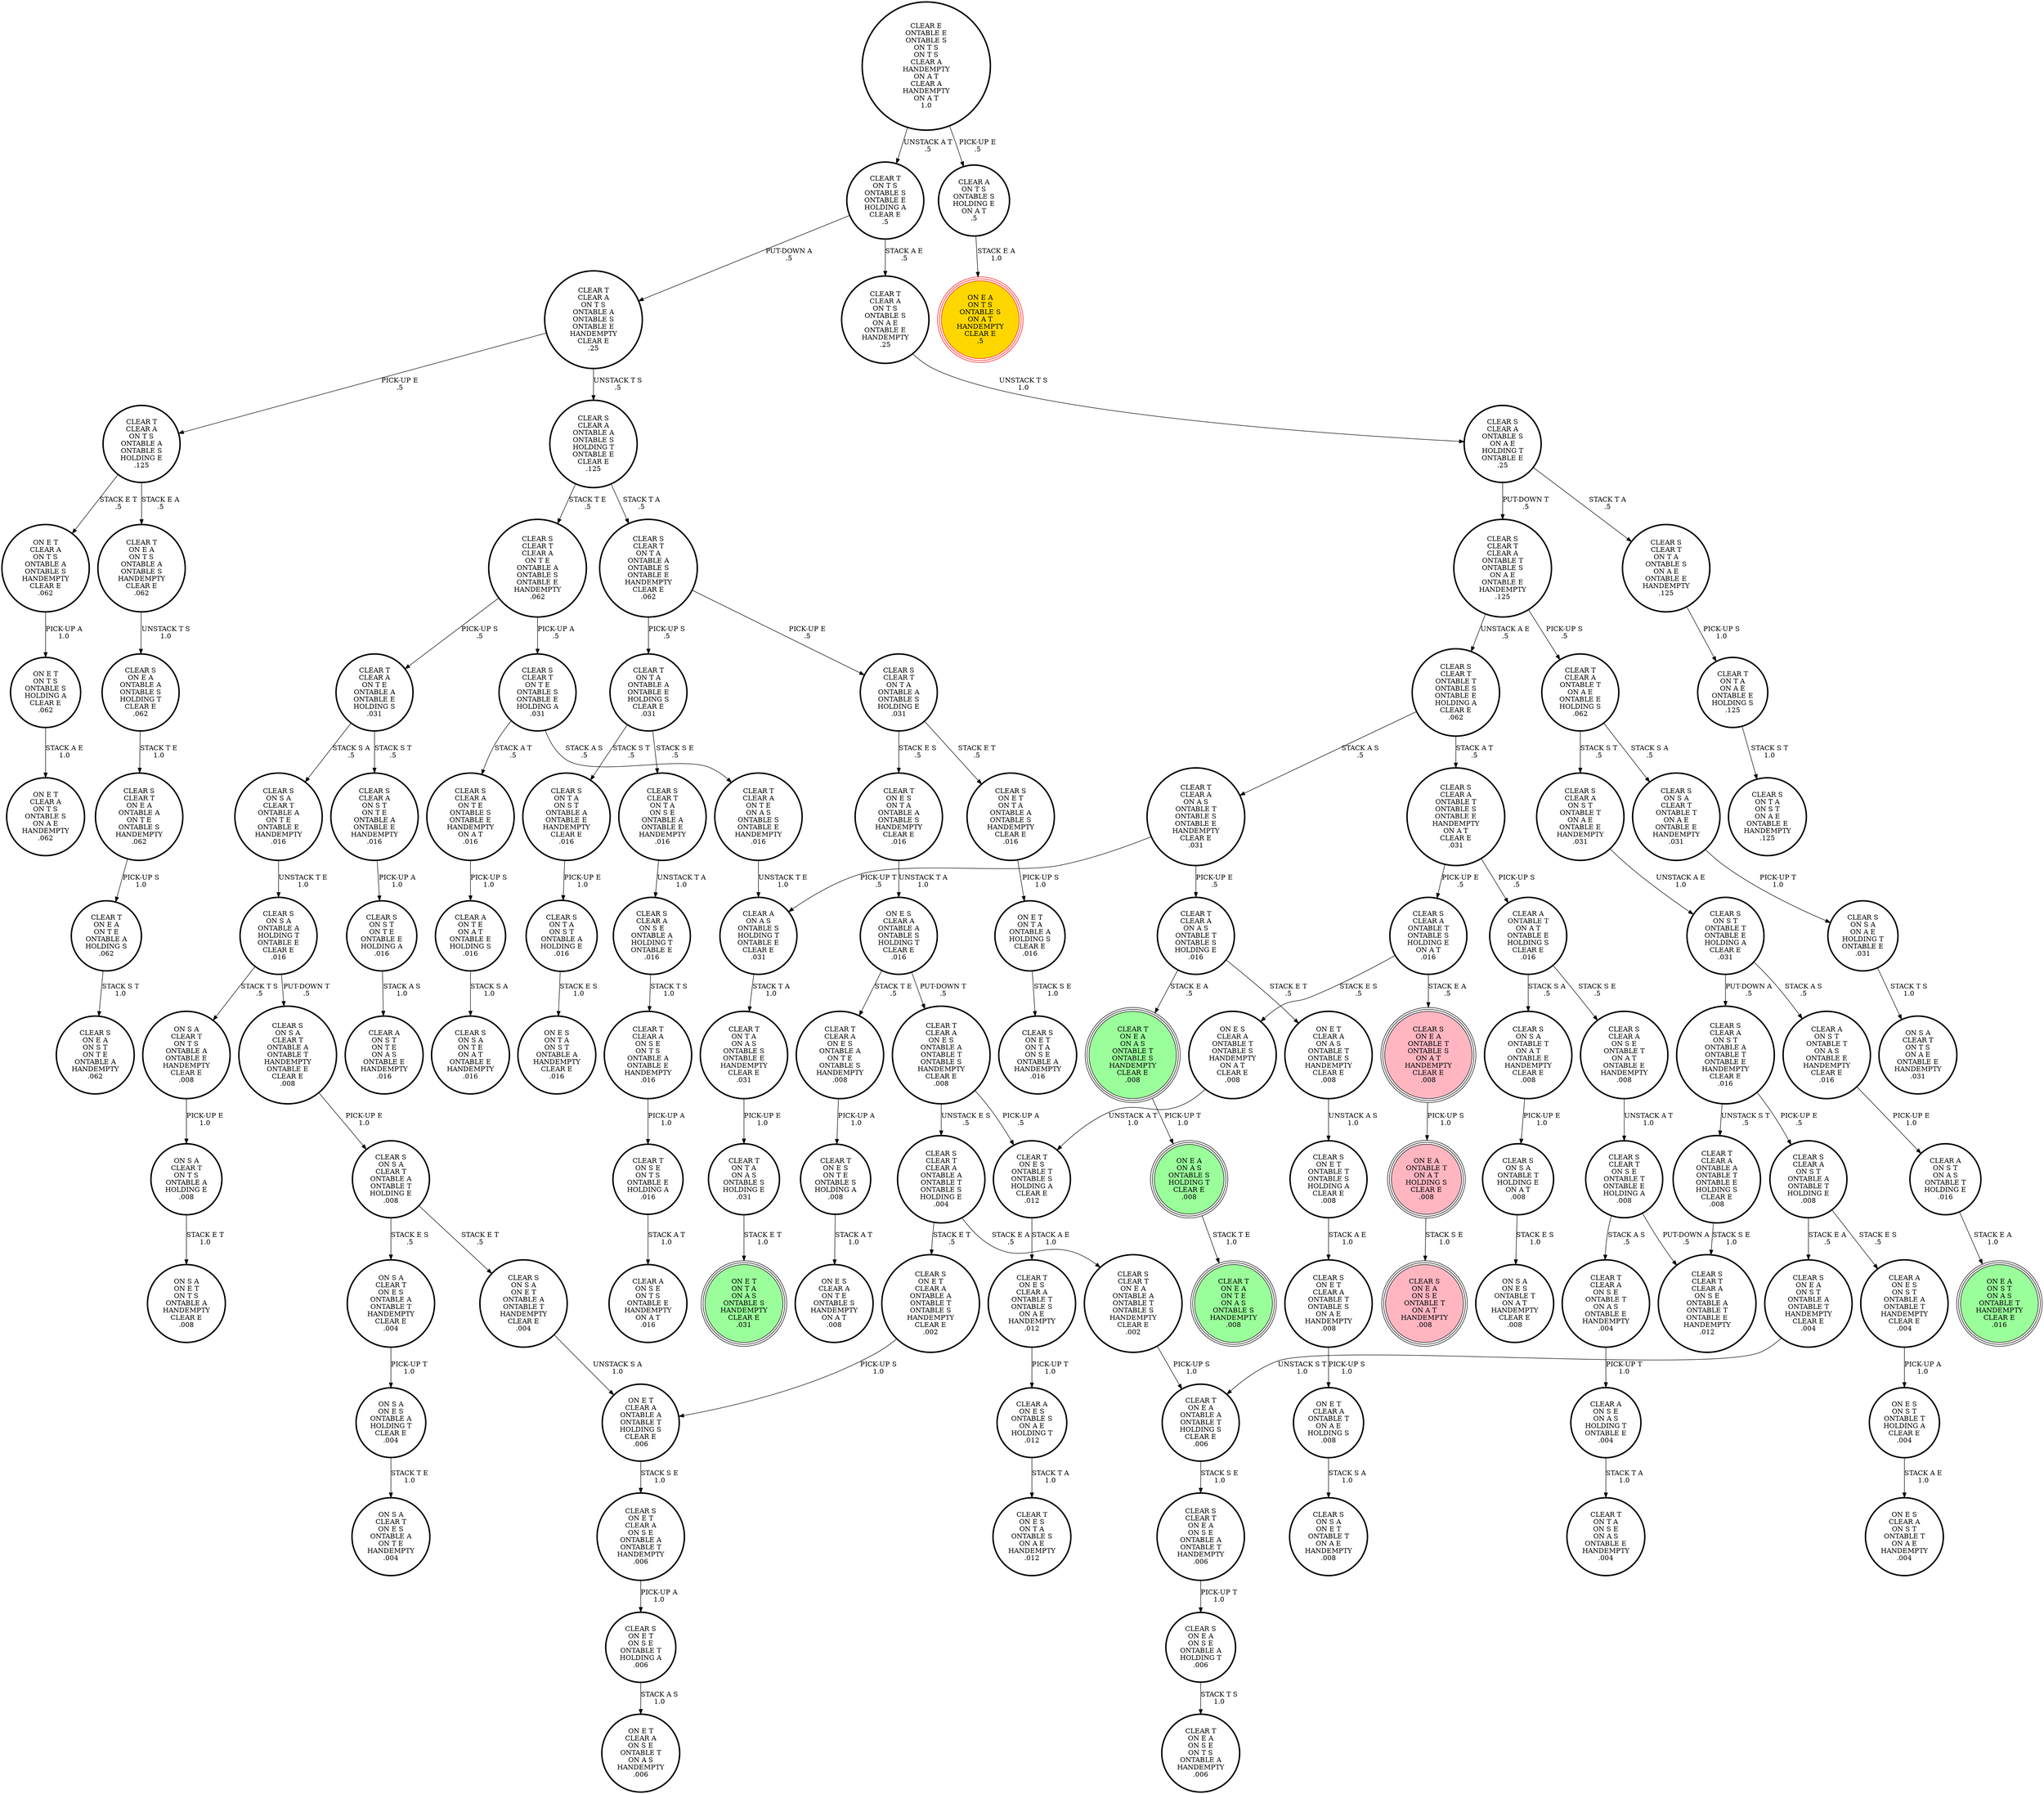 digraph {
"CLEAR T\nCLEAR A\nON T E\nON A S\nONTABLE S\nONTABLE E\nHANDEMPTY\n.016\n" -> "CLEAR A\nON A S\nONTABLE S\nHOLDING T\nONTABLE E\nCLEAR E\n.031\n"[label="UNSTACK T E\n1.0\n"];
"CLEAR S\nCLEAR A\nON S T\nONTABLE A\nONTABLE T\nHOLDING E\n.008\n" -> "CLEAR S\nON E A\nON S T\nONTABLE A\nONTABLE T\nHANDEMPTY\nCLEAR E\n.004\n"[label="STACK E A\n.5\n"];
"CLEAR S\nCLEAR A\nON S T\nONTABLE A\nONTABLE T\nHOLDING E\n.008\n" -> "CLEAR A\nON E S\nON S T\nONTABLE A\nONTABLE T\nHANDEMPTY\nCLEAR E\n.004\n"[label="STACK E S\n.5\n"];
"CLEAR S\nCLEAR T\nON E A\nON S E\nONTABLE A\nONTABLE T\nHANDEMPTY\n.006\n" -> "CLEAR S\nON E A\nON S E\nONTABLE A\nHOLDING T\n.006\n"[label="PICK-UP T\n1.0\n"];
"CLEAR S\nCLEAR A\nON T E\nONTABLE S\nONTABLE E\nHANDEMPTY\nON A T\n.016\n" -> "CLEAR A\nON T E\nON A T\nONTABLE E\nHOLDING S\n.016\n"[label="PICK-UP S\n1.0\n"];
"CLEAR T\nCLEAR A\nON T S\nONTABLE A\nONTABLE S\nONTABLE E\nHANDEMPTY\nCLEAR E\n.25\n" -> "CLEAR S\nCLEAR A\nONTABLE A\nONTABLE S\nHOLDING T\nONTABLE E\nCLEAR E\n.125\n"[label="UNSTACK T S\n.5\n"];
"CLEAR T\nCLEAR A\nON T S\nONTABLE A\nONTABLE S\nONTABLE E\nHANDEMPTY\nCLEAR E\n.25\n" -> "CLEAR T\nCLEAR A\nON T S\nONTABLE A\nONTABLE S\nHOLDING E\n.125\n"[label="PICK-UP E\n.5\n"];
"ON E T\nCLEAR A\nONTABLE T\nON A E\nHOLDING S\n.008\n" -> "CLEAR S\nON S A\nON E T\nONTABLE T\nON A E\nHANDEMPTY\n.008\n"[label="STACK S A\n1.0\n"];
"CLEAR S\nCLEAR T\nCLEAR A\nON T E\nONTABLE A\nONTABLE S\nONTABLE E\nHANDEMPTY\n.062\n" -> "CLEAR S\nCLEAR T\nON T E\nONTABLE S\nONTABLE E\nHOLDING A\n.031\n"[label="PICK-UP A\n.5\n"];
"CLEAR S\nCLEAR T\nCLEAR A\nON T E\nONTABLE A\nONTABLE S\nONTABLE E\nHANDEMPTY\n.062\n" -> "CLEAR T\nCLEAR A\nON T E\nONTABLE A\nONTABLE E\nHOLDING S\n.031\n"[label="PICK-UP S\n.5\n"];
"CLEAR T\nON T A\nONTABLE A\nONTABLE E\nHOLDING S\nCLEAR E\n.031\n" -> "CLEAR S\nCLEAR T\nON T A\nON S E\nONTABLE A\nONTABLE E\nHANDEMPTY\n.016\n"[label="STACK S E\n.5\n"];
"CLEAR T\nON T A\nONTABLE A\nONTABLE E\nHOLDING S\nCLEAR E\n.031\n" -> "CLEAR S\nON T A\nON S T\nONTABLE A\nONTABLE E\nHANDEMPTY\nCLEAR E\n.016\n"[label="STACK S T\n.5\n"];
"CLEAR T\nON T A\nON A S\nONTABLE S\nONTABLE E\nHANDEMPTY\nCLEAR E\n.031\n" -> "CLEAR T\nON T A\nON A S\nONTABLE S\nHOLDING E\n.031\n"[label="PICK-UP E\n1.0\n"];
"CLEAR A\nON A S\nONTABLE S\nHOLDING T\nONTABLE E\nCLEAR E\n.031\n" -> "CLEAR T\nON T A\nON A S\nONTABLE S\nONTABLE E\nHANDEMPTY\nCLEAR E\n.031\n"[label="STACK T A\n1.0\n"];
"CLEAR S\nON S A\nCLEAR T\nONTABLE A\nONTABLE T\nHANDEMPTY\nONTABLE E\nCLEAR E\n.008\n" -> "CLEAR S\nON S A\nCLEAR T\nONTABLE A\nONTABLE T\nHOLDING E\n.008\n"[label="PICK-UP E\n1.0\n"];
"CLEAR E\nONTABLE E\nONTABLE S\nON T S\nON T S\nCLEAR A\nHANDEMPTY\nON A T\nCLEAR A\nHANDEMPTY\nON A T\n1.0\n" -> "CLEAR A\nON T S\nONTABLE S\nHOLDING E\nON A T\n.5\n"[label="PICK-UP E\n.5\n"];
"CLEAR E\nONTABLE E\nONTABLE S\nON T S\nON T S\nCLEAR A\nHANDEMPTY\nON A T\nCLEAR A\nHANDEMPTY\nON A T\n1.0\n" -> "CLEAR T\nON T S\nONTABLE S\nONTABLE E\nHOLDING A\nCLEAR E\n.5\n"[label="UNSTACK A T\n.5\n"];
"CLEAR S\nON T A\nON S T\nONTABLE A\nHOLDING E\n.016\n" -> "ON E S\nON T A\nON S T\nONTABLE A\nHANDEMPTY\nCLEAR E\n.016\n"[label="STACK E S\n1.0\n"];
"CLEAR A\nON T S\nONTABLE S\nHOLDING E\nON A T\n.5\n" -> "ON E A\nON T S\nONTABLE S\nON A T\nHANDEMPTY\nCLEAR E\n.5\n"[label="STACK E A\n1.0\n"];
"CLEAR T\nON E A\nON T S\nONTABLE A\nONTABLE S\nHANDEMPTY\nCLEAR E\n.062\n" -> "CLEAR S\nON E A\nONTABLE A\nONTABLE S\nHOLDING T\nCLEAR E\n.062\n"[label="UNSTACK T S\n1.0\n"];
"CLEAR S\nCLEAR A\nONTABLE T\nONTABLE S\nHOLDING E\nON A T\n.016\n" -> "ON E S\nCLEAR A\nONTABLE T\nONTABLE S\nHANDEMPTY\nON A T\nCLEAR E\n.008\n"[label="STACK E S\n.5\n"];
"CLEAR S\nCLEAR A\nONTABLE T\nONTABLE S\nHOLDING E\nON A T\n.016\n" -> "CLEAR S\nON E A\nONTABLE T\nONTABLE S\nON A T\nHANDEMPTY\nCLEAR E\n.008\n"[label="STACK E A\n.5\n"];
"CLEAR S\nON S A\nCLEAR T\nONTABLE T\nON A E\nONTABLE E\nHANDEMPTY\n.031\n" -> "CLEAR S\nON S A\nON A E\nHOLDING T\nONTABLE E\n.031\n"[label="PICK-UP T\n1.0\n"];
"CLEAR S\nON S A\nONTABLE T\nON A T\nONTABLE E\nHANDEMPTY\nCLEAR E\n.008\n" -> "CLEAR S\nON S A\nONTABLE T\nHOLDING E\nON A T\n.008\n"[label="PICK-UP E\n1.0\n"];
"CLEAR T\nON T A\nON A S\nONTABLE S\nHOLDING E\n.031\n" -> "ON E T\nON T A\nON A S\nONTABLE S\nHANDEMPTY\nCLEAR E\n.031\n"[label="STACK E T\n1.0\n"];
"CLEAR S\nCLEAR T\nONTABLE T\nONTABLE S\nONTABLE E\nHOLDING A\nCLEAR E\n.062\n" -> "CLEAR S\nCLEAR A\nONTABLE T\nONTABLE S\nONTABLE E\nHANDEMPTY\nON A T\nCLEAR E\n.031\n"[label="STACK A T\n.5\n"];
"CLEAR S\nCLEAR T\nONTABLE T\nONTABLE S\nONTABLE E\nHOLDING A\nCLEAR E\n.062\n" -> "CLEAR T\nCLEAR A\nON A S\nONTABLE T\nONTABLE S\nONTABLE E\nHANDEMPTY\nCLEAR E\n.031\n"[label="STACK A S\n.5\n"];
"CLEAR S\nCLEAR A\nONTABLE T\nONTABLE S\nONTABLE E\nHANDEMPTY\nON A T\nCLEAR E\n.031\n" -> "CLEAR S\nCLEAR A\nONTABLE T\nONTABLE S\nHOLDING E\nON A T\n.016\n"[label="PICK-UP E\n.5\n"];
"CLEAR S\nCLEAR A\nONTABLE T\nONTABLE S\nONTABLE E\nHANDEMPTY\nON A T\nCLEAR E\n.031\n" -> "CLEAR A\nONTABLE T\nON A T\nONTABLE E\nHOLDING S\nCLEAR E\n.016\n"[label="PICK-UP S\n.5\n"];
"CLEAR A\nON E S\nONTABLE S\nON A E\nHOLDING T\n.012\n" -> "CLEAR T\nON E S\nON T A\nONTABLE S\nON A E\nHANDEMPTY\n.012\n"[label="STACK T A\n1.0\n"];
"CLEAR S\nON E T\nCLEAR A\nON S E\nONTABLE A\nONTABLE T\nHANDEMPTY\n.006\n" -> "CLEAR S\nON E T\nON S E\nONTABLE T\nHOLDING A\n.006\n"[label="PICK-UP A\n1.0\n"];
"ON S A\nCLEAR T\nON T S\nONTABLE A\nHOLDING E\n.008\n" -> "ON S A\nON E T\nON T S\nONTABLE A\nHANDEMPTY\nCLEAR E\n.008\n"[label="STACK E T\n1.0\n"];
"CLEAR T\nCLEAR A\nON A S\nONTABLE T\nONTABLE S\nHOLDING E\n.016\n" -> "ON E T\nCLEAR A\nON A S\nONTABLE T\nONTABLE S\nHANDEMPTY\nCLEAR E\n.008\n"[label="STACK E T\n.5\n"];
"CLEAR T\nCLEAR A\nON A S\nONTABLE T\nONTABLE S\nHOLDING E\n.016\n" -> "CLEAR T\nON E A\nON A S\nONTABLE T\nONTABLE S\nHANDEMPTY\nCLEAR E\n.008\n"[label="STACK E A\n.5\n"];
"CLEAR A\nON T E\nON A T\nONTABLE E\nHOLDING S\n.016\n" -> "CLEAR S\nON S A\nON T E\nON A T\nONTABLE E\nHANDEMPTY\n.016\n"[label="STACK S A\n1.0\n"];
"CLEAR S\nON S A\nCLEAR T\nONTABLE A\nON T E\nONTABLE E\nHANDEMPTY\n.016\n" -> "CLEAR S\nON S A\nONTABLE A\nHOLDING T\nONTABLE E\nCLEAR E\n.016\n"[label="UNSTACK T E\n1.0\n"];
"CLEAR T\nON T A\nON A E\nONTABLE E\nHOLDING S\n.125\n" -> "CLEAR S\nON T A\nON S T\nON A E\nONTABLE E\nHANDEMPTY\n.125\n"[label="STACK S T\n1.0\n"];
"CLEAR T\nON E S\nON T A\nONTABLE A\nONTABLE S\nHANDEMPTY\nCLEAR E\n.016\n" -> "ON E S\nCLEAR A\nONTABLE A\nONTABLE S\nHOLDING T\nCLEAR E\n.016\n"[label="UNSTACK T A\n1.0\n"];
"ON S A\nCLEAR T\nON E S\nONTABLE A\nONTABLE T\nHANDEMPTY\nCLEAR E\n.004\n" -> "ON S A\nON E S\nONTABLE A\nHOLDING T\nCLEAR E\n.004\n"[label="PICK-UP T\n1.0\n"];
"CLEAR T\nON E A\nON T E\nONTABLE A\nHOLDING S\n.062\n" -> "CLEAR S\nON E A\nON S T\nON T E\nONTABLE A\nHANDEMPTY\n.062\n"[label="STACK S T\n1.0\n"];
"CLEAR S\nCLEAR T\nON T E\nONTABLE S\nONTABLE E\nHOLDING A\n.031\n" -> "CLEAR S\nCLEAR A\nON T E\nONTABLE S\nONTABLE E\nHANDEMPTY\nON A T\n.016\n"[label="STACK A T\n.5\n"];
"CLEAR S\nCLEAR T\nON T E\nONTABLE S\nONTABLE E\nHOLDING A\n.031\n" -> "CLEAR T\nCLEAR A\nON T E\nON A S\nONTABLE S\nONTABLE E\nHANDEMPTY\n.016\n"[label="STACK A S\n.5\n"];
"ON E S\nON S T\nONTABLE T\nHOLDING A\nCLEAR E\n.004\n" -> "ON E S\nCLEAR A\nON S T\nONTABLE T\nON A E\nHANDEMPTY\n.004\n"[label="STACK A E\n1.0\n"];
"CLEAR S\nON T A\nON S T\nONTABLE A\nONTABLE E\nHANDEMPTY\nCLEAR E\n.016\n" -> "CLEAR S\nON T A\nON S T\nONTABLE A\nHOLDING E\n.016\n"[label="PICK-UP E\n1.0\n"];
"CLEAR S\nON S A\nON A E\nHOLDING T\nONTABLE E\n.031\n" -> "ON S A\nCLEAR T\nON T S\nON A E\nONTABLE E\nHANDEMPTY\n.031\n"[label="STACK T S\n1.0\n"];
"ON E A\nON A S\nONTABLE S\nHOLDING T\nCLEAR E\n.008\n" -> "CLEAR T\nON E A\nON T E\nON A S\nONTABLE S\nHANDEMPTY\n.008\n"[label="STACK T E\n1.0\n"];
"CLEAR T\nCLEAR A\nON T S\nONTABLE S\nON A E\nONTABLE E\nHANDEMPTY\n.25\n" -> "CLEAR S\nCLEAR A\nONTABLE S\nON A E\nHOLDING T\nONTABLE E\n.25\n"[label="UNSTACK T S\n1.0\n"];
"CLEAR S\nCLEAR T\nON S E\nONTABLE T\nONTABLE E\nHOLDING A\n.008\n" -> "CLEAR T\nCLEAR A\nON S E\nONTABLE T\nON A S\nONTABLE E\nHANDEMPTY\n.004\n"[label="STACK A S\n.5\n"];
"CLEAR S\nCLEAR T\nON S E\nONTABLE T\nONTABLE E\nHOLDING A\n.008\n" -> "CLEAR S\nCLEAR T\nCLEAR A\nON S E\nONTABLE A\nONTABLE T\nONTABLE E\nHANDEMPTY\n.012\n"[label="PUT-DOWN A\n.5\n"];
"CLEAR S\nCLEAR T\nON E A\nONTABLE A\nONTABLE T\nONTABLE S\nHANDEMPTY\nCLEAR E\n.002\n" -> "CLEAR T\nON E A\nONTABLE A\nONTABLE T\nHOLDING S\nCLEAR E\n.006\n"[label="PICK-UP S\n1.0\n"];
"CLEAR T\nON E S\nONTABLE T\nONTABLE S\nHOLDING A\nCLEAR E\n.012\n" -> "CLEAR T\nON E S\nCLEAR A\nONTABLE T\nONTABLE S\nON A E\nHANDEMPTY\n.012\n"[label="STACK A E\n1.0\n"];
"CLEAR S\nCLEAR A\nON S E\nONTABLE T\nON A T\nONTABLE E\nHANDEMPTY\n.008\n" -> "CLEAR S\nCLEAR T\nON S E\nONTABLE T\nONTABLE E\nHOLDING A\n.008\n"[label="UNSTACK A T\n1.0\n"];
"CLEAR S\nON S A\nCLEAR T\nONTABLE A\nONTABLE T\nHOLDING E\n.008\n" -> "ON S A\nCLEAR T\nON E S\nONTABLE A\nONTABLE T\nHANDEMPTY\nCLEAR E\n.004\n"[label="STACK E S\n.5\n"];
"CLEAR S\nON S A\nCLEAR T\nONTABLE A\nONTABLE T\nHOLDING E\n.008\n" -> "CLEAR S\nON S A\nON E T\nONTABLE A\nONTABLE T\nHANDEMPTY\nCLEAR E\n.004\n"[label="STACK E T\n.5\n"];
"ON E S\nCLEAR A\nONTABLE T\nONTABLE S\nHANDEMPTY\nON A T\nCLEAR E\n.008\n" -> "CLEAR T\nON E S\nONTABLE T\nONTABLE S\nHOLDING A\nCLEAR E\n.012\n"[label="UNSTACK A T\n1.0\n"];
"CLEAR S\nON E T\nCLEAR A\nONTABLE T\nONTABLE S\nON A E\nHANDEMPTY\n.008\n" -> "ON E T\nCLEAR A\nONTABLE T\nON A E\nHOLDING S\n.008\n"[label="PICK-UP S\n1.0\n"];
"ON E T\nON T A\nONTABLE A\nHOLDING S\nCLEAR E\n.016\n" -> "CLEAR S\nON E T\nON T A\nON S E\nONTABLE A\nHANDEMPTY\n.016\n"[label="STACK S E\n1.0\n"];
"CLEAR T\nCLEAR A\nON T S\nONTABLE A\nONTABLE S\nHOLDING E\n.125\n" -> "ON E T\nCLEAR A\nON T S\nONTABLE A\nONTABLE S\nHANDEMPTY\nCLEAR E\n.062\n"[label="STACK E T\n.5\n"];
"CLEAR T\nCLEAR A\nON T S\nONTABLE A\nONTABLE S\nHOLDING E\n.125\n" -> "CLEAR T\nON E A\nON T S\nONTABLE A\nONTABLE S\nHANDEMPTY\nCLEAR E\n.062\n"[label="STACK E A\n.5\n"];
"CLEAR T\nCLEAR A\nONTABLE T\nON A E\nONTABLE E\nHOLDING S\n.062\n" -> "CLEAR S\nCLEAR A\nON S T\nONTABLE T\nON A E\nONTABLE E\nHANDEMPTY\n.031\n"[label="STACK S T\n.5\n"];
"CLEAR T\nCLEAR A\nONTABLE T\nON A E\nONTABLE E\nHOLDING S\n.062\n" -> "CLEAR S\nON S A\nCLEAR T\nONTABLE T\nON A E\nONTABLE E\nHANDEMPTY\n.031\n"[label="STACK S A\n.5\n"];
"CLEAR T\nON E A\nON A S\nONTABLE T\nONTABLE S\nHANDEMPTY\nCLEAR E\n.008\n" -> "ON E A\nON A S\nONTABLE S\nHOLDING T\nCLEAR E\n.008\n"[label="PICK-UP T\n1.0\n"];
"ON S A\nON E S\nONTABLE A\nHOLDING T\nCLEAR E\n.004\n" -> "ON S A\nCLEAR T\nON E S\nONTABLE A\nON T E\nHANDEMPTY\n.004\n"[label="STACK T E\n1.0\n"];
"ON E T\nCLEAR A\nONTABLE A\nONTABLE T\nHOLDING S\nCLEAR E\n.006\n" -> "CLEAR S\nON E T\nCLEAR A\nON S E\nONTABLE A\nONTABLE T\nHANDEMPTY\n.006\n"[label="STACK S E\n1.0\n"];
"CLEAR S\nCLEAR T\nON T A\nONTABLE A\nONTABLE S\nHOLDING E\n.031\n" -> "CLEAR S\nON E T\nON T A\nONTABLE A\nONTABLE S\nHANDEMPTY\nCLEAR E\n.016\n"[label="STACK E T\n.5\n"];
"CLEAR S\nCLEAR T\nON T A\nONTABLE A\nONTABLE S\nHOLDING E\n.031\n" -> "CLEAR T\nON E S\nON T A\nONTABLE A\nONTABLE S\nHANDEMPTY\nCLEAR E\n.016\n"[label="STACK E S\n.5\n"];
"CLEAR S\nCLEAR A\nONTABLE A\nONTABLE S\nHOLDING T\nONTABLE E\nCLEAR E\n.125\n" -> "CLEAR S\nCLEAR T\nON T A\nONTABLE A\nONTABLE S\nONTABLE E\nHANDEMPTY\nCLEAR E\n.062\n"[label="STACK T A\n.5\n"];
"CLEAR S\nCLEAR A\nONTABLE A\nONTABLE S\nHOLDING T\nONTABLE E\nCLEAR E\n.125\n" -> "CLEAR S\nCLEAR T\nCLEAR A\nON T E\nONTABLE A\nONTABLE S\nONTABLE E\nHANDEMPTY\n.062\n"[label="STACK T E\n.5\n"];
"CLEAR S\nON S A\nONTABLE T\nHOLDING E\nON A T\n.008\n" -> "ON S A\nON E S\nONTABLE T\nON A T\nHANDEMPTY\nCLEAR E\n.008\n"[label="STACK E S\n1.0\n"];
"CLEAR S\nCLEAR T\nON T A\nON S E\nONTABLE A\nONTABLE E\nHANDEMPTY\n.016\n" -> "CLEAR S\nCLEAR A\nON S E\nONTABLE A\nHOLDING T\nONTABLE E\n.016\n"[label="UNSTACK T A\n1.0\n"];
"CLEAR S\nCLEAR A\nON S T\nON T E\nONTABLE A\nONTABLE E\nHANDEMPTY\n.016\n" -> "CLEAR S\nON S T\nON T E\nONTABLE E\nHOLDING A\n.016\n"[label="PICK-UP A\n1.0\n"];
"CLEAR A\nONTABLE T\nON A T\nONTABLE E\nHOLDING S\nCLEAR E\n.016\n" -> "CLEAR S\nON S A\nONTABLE T\nON A T\nONTABLE E\nHANDEMPTY\nCLEAR E\n.008\n"[label="STACK S A\n.5\n"];
"CLEAR A\nONTABLE T\nON A T\nONTABLE E\nHOLDING S\nCLEAR E\n.016\n" -> "CLEAR S\nCLEAR A\nON S E\nONTABLE T\nON A T\nONTABLE E\nHANDEMPTY\n.008\n"[label="STACK S E\n.5\n"];
"CLEAR S\nCLEAR T\nON T A\nONTABLE S\nON A E\nONTABLE E\nHANDEMPTY\n.125\n" -> "CLEAR T\nON T A\nON A E\nONTABLE E\nHOLDING S\n.125\n"[label="PICK-UP S\n1.0\n"];
"CLEAR S\nCLEAR A\nON S T\nONTABLE A\nONTABLE T\nONTABLE E\nHANDEMPTY\nCLEAR E\n.016\n" -> "CLEAR T\nCLEAR A\nONTABLE A\nONTABLE T\nONTABLE E\nHOLDING S\nCLEAR E\n.008\n"[label="UNSTACK S T\n.5\n"];
"CLEAR S\nCLEAR A\nON S T\nONTABLE A\nONTABLE T\nONTABLE E\nHANDEMPTY\nCLEAR E\n.016\n" -> "CLEAR S\nCLEAR A\nON S T\nONTABLE A\nONTABLE T\nHOLDING E\n.008\n"[label="PICK-UP E\n.5\n"];
"CLEAR S\nON E T\nONTABLE T\nONTABLE S\nHOLDING A\nCLEAR E\n.008\n" -> "CLEAR S\nON E T\nCLEAR A\nONTABLE T\nONTABLE S\nON A E\nHANDEMPTY\n.008\n"[label="STACK A E\n1.0\n"];
"CLEAR S\nON E T\nON S E\nONTABLE T\nHOLDING A\n.006\n" -> "ON E T\nCLEAR A\nON S E\nONTABLE T\nON A S\nHANDEMPTY\n.006\n"[label="STACK A S\n1.0\n"];
"ON E T\nON T S\nONTABLE S\nHOLDING A\nCLEAR E\n.062\n" -> "ON E T\nCLEAR A\nON T S\nONTABLE S\nON A E\nHANDEMPTY\n.062\n"[label="STACK A E\n1.0\n"];
"CLEAR T\nCLEAR A\nON E S\nONTABLE A\nONTABLE T\nONTABLE S\nHANDEMPTY\nCLEAR E\n.008\n" -> "CLEAR S\nCLEAR T\nCLEAR A\nONTABLE A\nONTABLE T\nONTABLE S\nHOLDING E\n.004\n"[label="UNSTACK E S\n.5\n"];
"CLEAR T\nCLEAR A\nON E S\nONTABLE A\nONTABLE T\nONTABLE S\nHANDEMPTY\nCLEAR E\n.008\n" -> "CLEAR T\nON E S\nONTABLE T\nONTABLE S\nHOLDING A\nCLEAR E\n.012\n"[label="PICK-UP A\n.5\n"];
"ON E T\nCLEAR A\nON A S\nONTABLE T\nONTABLE S\nHANDEMPTY\nCLEAR E\n.008\n" -> "CLEAR S\nON E T\nONTABLE T\nONTABLE S\nHOLDING A\nCLEAR E\n.008\n"[label="UNSTACK A S\n1.0\n"];
"CLEAR S\nCLEAR T\nCLEAR A\nONTABLE A\nONTABLE T\nONTABLE S\nHOLDING E\n.004\n" -> "CLEAR S\nON E T\nCLEAR A\nONTABLE A\nONTABLE T\nONTABLE S\nHANDEMPTY\nCLEAR E\n.002\n"[label="STACK E T\n.5\n"];
"CLEAR S\nCLEAR T\nCLEAR A\nONTABLE A\nONTABLE T\nONTABLE S\nHOLDING E\n.004\n" -> "CLEAR S\nCLEAR T\nON E A\nONTABLE A\nONTABLE T\nONTABLE S\nHANDEMPTY\nCLEAR E\n.002\n"[label="STACK E A\n.5\n"];
"CLEAR A\nON S E\nON A S\nHOLDING T\nONTABLE E\n.004\n" -> "CLEAR T\nON T A\nON S E\nON A S\nONTABLE E\nHANDEMPTY\n.004\n"[label="STACK T A\n1.0\n"];
"CLEAR S\nON S A\nON E T\nONTABLE A\nONTABLE T\nHANDEMPTY\nCLEAR E\n.004\n" -> "ON E T\nCLEAR A\nONTABLE A\nONTABLE T\nHOLDING S\nCLEAR E\n.006\n"[label="UNSTACK S A\n1.0\n"];
"CLEAR S\nCLEAR T\nON E A\nONTABLE A\nON T E\nONTABLE S\nHANDEMPTY\n.062\n" -> "CLEAR T\nON E A\nON T E\nONTABLE A\nHOLDING S\n.062\n"[label="PICK-UP S\n1.0\n"];
"CLEAR T\nCLEAR A\nON A S\nONTABLE T\nONTABLE S\nONTABLE E\nHANDEMPTY\nCLEAR E\n.031\n" -> "CLEAR A\nON A S\nONTABLE S\nHOLDING T\nONTABLE E\nCLEAR E\n.031\n"[label="PICK-UP T\n.5\n"];
"CLEAR T\nCLEAR A\nON A S\nONTABLE T\nONTABLE S\nONTABLE E\nHANDEMPTY\nCLEAR E\n.031\n" -> "CLEAR T\nCLEAR A\nON A S\nONTABLE T\nONTABLE S\nHOLDING E\n.016\n"[label="PICK-UP E\n.5\n"];
"ON E S\nCLEAR A\nONTABLE A\nONTABLE S\nHOLDING T\nCLEAR E\n.016\n" -> "CLEAR T\nCLEAR A\nON E S\nONTABLE A\nONTABLE T\nONTABLE S\nHANDEMPTY\nCLEAR E\n.008\n"[label="PUT-DOWN T\n.5\n"];
"ON E S\nCLEAR A\nONTABLE A\nONTABLE S\nHOLDING T\nCLEAR E\n.016\n" -> "CLEAR T\nCLEAR A\nON E S\nONTABLE A\nON T E\nONTABLE S\nHANDEMPTY\n.008\n"[label="STACK T E\n.5\n"];
"CLEAR A\nON S T\nON A S\nONTABLE T\nHOLDING E\n.016\n" -> "ON E A\nON S T\nON A S\nONTABLE T\nHANDEMPTY\nCLEAR E\n.016\n"[label="STACK E A\n1.0\n"];
"CLEAR T\nCLEAR A\nON T E\nONTABLE A\nONTABLE E\nHOLDING S\n.031\n" -> "CLEAR S\nON S A\nCLEAR T\nONTABLE A\nON T E\nONTABLE E\nHANDEMPTY\n.016\n"[label="STACK S A\n.5\n"];
"CLEAR T\nCLEAR A\nON T E\nONTABLE A\nONTABLE E\nHOLDING S\n.031\n" -> "CLEAR S\nCLEAR A\nON S T\nON T E\nONTABLE A\nONTABLE E\nHANDEMPTY\n.016\n"[label="STACK S T\n.5\n"];
"CLEAR S\nCLEAR T\nON T A\nONTABLE A\nONTABLE S\nONTABLE E\nHANDEMPTY\nCLEAR E\n.062\n" -> "CLEAR T\nON T A\nONTABLE A\nONTABLE E\nHOLDING S\nCLEAR E\n.031\n"[label="PICK-UP S\n.5\n"];
"CLEAR S\nCLEAR T\nON T A\nONTABLE A\nONTABLE S\nONTABLE E\nHANDEMPTY\nCLEAR E\n.062\n" -> "CLEAR S\nCLEAR T\nON T A\nONTABLE A\nONTABLE S\nHOLDING E\n.031\n"[label="PICK-UP E\n.5\n"];
"CLEAR T\nON E A\nONTABLE A\nONTABLE T\nHOLDING S\nCLEAR E\n.006\n" -> "CLEAR S\nCLEAR T\nON E A\nON S E\nONTABLE A\nONTABLE T\nHANDEMPTY\n.006\n"[label="STACK S E\n1.0\n"];
"CLEAR A\nON S T\nONTABLE T\nON A S\nONTABLE E\nHANDEMPTY\nCLEAR E\n.016\n" -> "CLEAR A\nON S T\nON A S\nONTABLE T\nHOLDING E\n.016\n"[label="PICK-UP E\n1.0\n"];
"CLEAR S\nCLEAR A\nON S T\nONTABLE T\nON A E\nONTABLE E\nHANDEMPTY\n.031\n" -> "CLEAR S\nON S T\nONTABLE T\nONTABLE E\nHOLDING A\nCLEAR E\n.031\n"[label="UNSTACK A E\n1.0\n"];
"ON E T\nCLEAR A\nON T S\nONTABLE A\nONTABLE S\nHANDEMPTY\nCLEAR E\n.062\n" -> "ON E T\nON T S\nONTABLE S\nHOLDING A\nCLEAR E\n.062\n"[label="PICK-UP A\n1.0\n"];
"CLEAR T\nON E S\nON T E\nONTABLE S\nHOLDING A\n.008\n" -> "ON E S\nCLEAR A\nON T E\nONTABLE S\nHANDEMPTY\nON A T\n.008\n"[label="STACK A T\n1.0\n"];
"CLEAR S\nCLEAR A\nON S E\nONTABLE A\nHOLDING T\nONTABLE E\n.016\n" -> "CLEAR T\nCLEAR A\nON S E\nON T S\nONTABLE A\nONTABLE E\nHANDEMPTY\n.016\n"[label="STACK T S\n1.0\n"];
"CLEAR S\nON E A\nONTABLE A\nONTABLE S\nHOLDING T\nCLEAR E\n.062\n" -> "CLEAR S\nCLEAR T\nON E A\nONTABLE A\nON T E\nONTABLE S\nHANDEMPTY\n.062\n"[label="STACK T E\n1.0\n"];
"CLEAR S\nON S A\nONTABLE A\nHOLDING T\nONTABLE E\nCLEAR E\n.016\n" -> "ON S A\nCLEAR T\nON T S\nONTABLE A\nONTABLE E\nHANDEMPTY\nCLEAR E\n.008\n"[label="STACK T S\n.5\n"];
"CLEAR S\nON S A\nONTABLE A\nHOLDING T\nONTABLE E\nCLEAR E\n.016\n" -> "CLEAR S\nON S A\nCLEAR T\nONTABLE A\nONTABLE T\nHANDEMPTY\nONTABLE E\nCLEAR E\n.008\n"[label="PUT-DOWN T\n.5\n"];
"CLEAR S\nON E T\nCLEAR A\nONTABLE A\nONTABLE T\nONTABLE S\nHANDEMPTY\nCLEAR E\n.002\n" -> "ON E T\nCLEAR A\nONTABLE A\nONTABLE T\nHOLDING S\nCLEAR E\n.006\n"[label="PICK-UP S\n1.0\n"];
"CLEAR S\nCLEAR T\nCLEAR A\nONTABLE T\nONTABLE S\nON A E\nONTABLE E\nHANDEMPTY\n.125\n" -> "CLEAR T\nCLEAR A\nONTABLE T\nON A E\nONTABLE E\nHOLDING S\n.062\n"[label="PICK-UP S\n.5\n"];
"CLEAR S\nCLEAR T\nCLEAR A\nONTABLE T\nONTABLE S\nON A E\nONTABLE E\nHANDEMPTY\n.125\n" -> "CLEAR S\nCLEAR T\nONTABLE T\nONTABLE S\nONTABLE E\nHOLDING A\nCLEAR E\n.062\n"[label="UNSTACK A E\n.5\n"];
"CLEAR T\nCLEAR A\nON S E\nONTABLE T\nON A S\nONTABLE E\nHANDEMPTY\n.004\n" -> "CLEAR A\nON S E\nON A S\nHOLDING T\nONTABLE E\n.004\n"[label="PICK-UP T\n1.0\n"];
"CLEAR A\nON E S\nON S T\nONTABLE A\nONTABLE T\nHANDEMPTY\nCLEAR E\n.004\n" -> "ON E S\nON S T\nONTABLE T\nHOLDING A\nCLEAR E\n.004\n"[label="PICK-UP A\n1.0\n"];
"CLEAR S\nON S T\nON T E\nONTABLE E\nHOLDING A\n.016\n" -> "CLEAR A\nON S T\nON T E\nON A S\nONTABLE E\nHANDEMPTY\n.016\n"[label="STACK A S\n1.0\n"];
"CLEAR S\nCLEAR A\nONTABLE S\nON A E\nHOLDING T\nONTABLE E\n.25\n" -> "CLEAR S\nCLEAR T\nON T A\nONTABLE S\nON A E\nONTABLE E\nHANDEMPTY\n.125\n"[label="STACK T A\n.5\n"];
"CLEAR S\nCLEAR A\nONTABLE S\nON A E\nHOLDING T\nONTABLE E\n.25\n" -> "CLEAR S\nCLEAR T\nCLEAR A\nONTABLE T\nONTABLE S\nON A E\nONTABLE E\nHANDEMPTY\n.125\n"[label="PUT-DOWN T\n.5\n"];
"CLEAR S\nON E T\nON T A\nONTABLE A\nONTABLE S\nHANDEMPTY\nCLEAR E\n.016\n" -> "ON E T\nON T A\nONTABLE A\nHOLDING S\nCLEAR E\n.016\n"[label="PICK-UP S\n1.0\n"];
"ON S A\nCLEAR T\nON T S\nONTABLE A\nONTABLE E\nHANDEMPTY\nCLEAR E\n.008\n" -> "ON S A\nCLEAR T\nON T S\nONTABLE A\nHOLDING E\n.008\n"[label="PICK-UP E\n1.0\n"];
"CLEAR T\nCLEAR A\nON S E\nON T S\nONTABLE A\nONTABLE E\nHANDEMPTY\n.016\n" -> "CLEAR T\nON S E\nON T S\nONTABLE E\nHOLDING A\n.016\n"[label="PICK-UP A\n1.0\n"];
"CLEAR T\nON E S\nCLEAR A\nONTABLE T\nONTABLE S\nON A E\nHANDEMPTY\n.012\n" -> "CLEAR A\nON E S\nONTABLE S\nON A E\nHOLDING T\n.012\n"[label="PICK-UP T\n1.0\n"];
"CLEAR S\nON E A\nON S T\nONTABLE A\nONTABLE T\nHANDEMPTY\nCLEAR E\n.004\n" -> "CLEAR T\nON E A\nONTABLE A\nONTABLE T\nHOLDING S\nCLEAR E\n.006\n"[label="UNSTACK S T\n1.0\n"];
"ON E A\nONTABLE T\nON A T\nHOLDING S\nCLEAR E\n.008\n" -> "CLEAR S\nON E A\nON S E\nONTABLE T\nON A T\nHANDEMPTY\n.008\n"[label="STACK S E\n1.0\n"];
"CLEAR S\nON E A\nON S E\nONTABLE A\nHOLDING T\n.006\n" -> "CLEAR T\nON E A\nON S E\nON T S\nONTABLE A\nHANDEMPTY\n.006\n"[label="STACK T S\n1.0\n"];
"CLEAR T\nCLEAR A\nON E S\nONTABLE A\nON T E\nONTABLE S\nHANDEMPTY\n.008\n" -> "CLEAR T\nON E S\nON T E\nONTABLE S\nHOLDING A\n.008\n"[label="PICK-UP A\n1.0\n"];
"CLEAR T\nON T S\nONTABLE S\nONTABLE E\nHOLDING A\nCLEAR E\n.5\n" -> "CLEAR T\nCLEAR A\nON T S\nONTABLE S\nON A E\nONTABLE E\nHANDEMPTY\n.25\n"[label="STACK A E\n.5\n"];
"CLEAR T\nON T S\nONTABLE S\nONTABLE E\nHOLDING A\nCLEAR E\n.5\n" -> "CLEAR T\nCLEAR A\nON T S\nONTABLE A\nONTABLE S\nONTABLE E\nHANDEMPTY\nCLEAR E\n.25\n"[label="PUT-DOWN A\n.5\n"];
"CLEAR S\nON E A\nONTABLE T\nONTABLE S\nON A T\nHANDEMPTY\nCLEAR E\n.008\n" -> "ON E A\nONTABLE T\nON A T\nHOLDING S\nCLEAR E\n.008\n"[label="PICK-UP S\n1.0\n"];
"CLEAR T\nON S E\nON T S\nONTABLE E\nHOLDING A\n.016\n" -> "CLEAR A\nON S E\nON T S\nONTABLE E\nHANDEMPTY\nON A T\n.016\n"[label="STACK A T\n1.0\n"];
"CLEAR T\nCLEAR A\nONTABLE A\nONTABLE T\nONTABLE E\nHOLDING S\nCLEAR E\n.008\n" -> "CLEAR S\nCLEAR T\nCLEAR A\nON S E\nONTABLE A\nONTABLE T\nONTABLE E\nHANDEMPTY\n.012\n"[label="STACK S E\n1.0\n"];
"CLEAR S\nON S T\nONTABLE T\nONTABLE E\nHOLDING A\nCLEAR E\n.031\n" -> "CLEAR A\nON S T\nONTABLE T\nON A S\nONTABLE E\nHANDEMPTY\nCLEAR E\n.016\n"[label="STACK A S\n.5\n"];
"CLEAR S\nON S T\nONTABLE T\nONTABLE E\nHOLDING A\nCLEAR E\n.031\n" -> "CLEAR S\nCLEAR A\nON S T\nONTABLE A\nONTABLE T\nONTABLE E\nHANDEMPTY\nCLEAR E\n.016\n"[label="PUT-DOWN A\n.5\n"];
"ON S A\nCLEAR T\nON T S\nON A E\nONTABLE E\nHANDEMPTY\n.031\n" [shape=circle, penwidth=3];
"CLEAR A\nON S T\nON T E\nON A S\nONTABLE E\nHANDEMPTY\n.016\n" [shape=circle, penwidth=3];
"ON E T\nCLEAR A\nON S E\nONTABLE T\nON A S\nHANDEMPTY\n.006\n" [shape=circle, penwidth=3];
"CLEAR T\nON E A\nON S E\nON T S\nONTABLE A\nHANDEMPTY\n.006\n" [shape=circle, penwidth=3];
"ON E S\nCLEAR A\nON T E\nONTABLE S\nHANDEMPTY\nON A T\n.008\n" [shape=circle, penwidth=3];
"CLEAR S\nON E A\nON S T\nON T E\nONTABLE A\nHANDEMPTY\n.062\n" [shape=circle, penwidth=3];
"CLEAR S\nON E T\nON T A\nON S E\nONTABLE A\nHANDEMPTY\n.016\n" [shape=circle, penwidth=3];
"ON S A\nON E S\nONTABLE T\nON A T\nHANDEMPTY\nCLEAR E\n.008\n" [shape=circle, penwidth=3];
"CLEAR T\nON T A\nON S E\nON A S\nONTABLE E\nHANDEMPTY\n.004\n" [shape=circle, penwidth=3];
"CLEAR S\nON T A\nON S T\nON A E\nONTABLE E\nHANDEMPTY\n.125\n" [shape=circle, penwidth=3];
"CLEAR T\nON E A\nON T E\nON A S\nONTABLE S\nHANDEMPTY\n.008\n" [shape=circle, style=filled, fillcolor=palegreen1, peripheries=3];
"CLEAR A\nON S E\nON T S\nONTABLE E\nHANDEMPTY\nON A T\n.016\n" [shape=circle, penwidth=3];
"ON E A\nON S T\nON A S\nONTABLE T\nHANDEMPTY\nCLEAR E\n.016\n" [shape=circle, style=filled, fillcolor=palegreen1, peripheries=3];
"CLEAR S\nCLEAR T\nCLEAR A\nON S E\nONTABLE A\nONTABLE T\nONTABLE E\nHANDEMPTY\n.012\n" [shape=circle, penwidth=3];
"ON E A\nON T S\nONTABLE S\nON A T\nHANDEMPTY\nCLEAR E\n.5\n" [shape=circle, style=filled color=red, fillcolor=gold, peripheries=3];
"ON S A\nCLEAR T\nON E S\nONTABLE A\nON T E\nHANDEMPTY\n.004\n" [shape=circle, penwidth=3];
"CLEAR S\nON S A\nON T E\nON A T\nONTABLE E\nHANDEMPTY\n.016\n" [shape=circle, penwidth=3];
"ON E S\nON T A\nON S T\nONTABLE A\nHANDEMPTY\nCLEAR E\n.016\n" [shape=circle, penwidth=3];
"CLEAR S\nON E A\nON S E\nONTABLE T\nON A T\nHANDEMPTY\n.008\n" [shape=circle, style=filled, fillcolor=lightpink, peripheries=3];
"CLEAR S\nON S A\nON E T\nONTABLE T\nON A E\nHANDEMPTY\n.008\n" [shape=circle, penwidth=3];
"ON E S\nCLEAR A\nON S T\nONTABLE T\nON A E\nHANDEMPTY\n.004\n" [shape=circle, penwidth=3];
"ON E T\nCLEAR A\nON T S\nONTABLE S\nON A E\nHANDEMPTY\n.062\n" [shape=circle, penwidth=3];
"CLEAR T\nON E S\nON T A\nONTABLE S\nON A E\nHANDEMPTY\n.012\n" [shape=circle, penwidth=3];
"ON E T\nON T A\nON A S\nONTABLE S\nHANDEMPTY\nCLEAR E\n.031\n" [shape=circle, style=filled, fillcolor=palegreen1, peripheries=3];
"ON S A\nON E T\nON T S\nONTABLE A\nHANDEMPTY\nCLEAR E\n.008\n" [shape=circle, penwidth=3];
"ON S A\nCLEAR T\nON T S\nON A E\nONTABLE E\nHANDEMPTY\n.031\n" [shape=circle, penwidth=3];
"ON E T\nCLEAR A\nON A S\nONTABLE T\nONTABLE S\nHANDEMPTY\nCLEAR E\n.008\n" [shape=circle, penwidth=3];
"CLEAR S\nCLEAR T\nON T A\nONTABLE A\nONTABLE S\nHOLDING E\n.031\n" [shape=circle, penwidth=3];
"CLEAR T\nCLEAR A\nON S E\nONTABLE T\nON A S\nONTABLE E\nHANDEMPTY\n.004\n" [shape=circle, penwidth=3];
"CLEAR T\nON E S\nCLEAR A\nONTABLE T\nONTABLE S\nON A E\nHANDEMPTY\n.012\n" [shape=circle, penwidth=3];
"CLEAR A\nON S T\nON T E\nON A S\nONTABLE E\nHANDEMPTY\n.016\n" [shape=circle, penwidth=3];
"ON E T\nCLEAR A\nON S E\nONTABLE T\nON A S\nHANDEMPTY\n.006\n" [shape=circle, penwidth=3];
"ON S A\nON E S\nONTABLE A\nHOLDING T\nCLEAR E\n.004\n" [shape=circle, penwidth=3];
"CLEAR A\nON T E\nON A T\nONTABLE E\nHOLDING S\n.016\n" [shape=circle, penwidth=3];
"CLEAR S\nCLEAR T\nON E A\nON S E\nONTABLE A\nONTABLE T\nHANDEMPTY\n.006\n" [shape=circle, penwidth=3];
"CLEAR S\nCLEAR T\nON T A\nONTABLE A\nONTABLE S\nONTABLE E\nHANDEMPTY\nCLEAR E\n.062\n" [shape=circle, penwidth=3];
"CLEAR S\nON T A\nON S T\nONTABLE A\nONTABLE E\nHANDEMPTY\nCLEAR E\n.016\n" [shape=circle, penwidth=3];
"CLEAR T\nON E A\nON S E\nON T S\nONTABLE A\nHANDEMPTY\n.006\n" [shape=circle, penwidth=3];
"CLEAR T\nCLEAR A\nON S E\nON T S\nONTABLE A\nONTABLE E\nHANDEMPTY\n.016\n" [shape=circle, penwidth=3];
"ON E T\nON T S\nONTABLE S\nHOLDING A\nCLEAR E\n.062\n" [shape=circle, penwidth=3];
"CLEAR S\nCLEAR T\nCLEAR A\nON T E\nONTABLE A\nONTABLE S\nONTABLE E\nHANDEMPTY\n.062\n" [shape=circle, penwidth=3];
"ON E S\nCLEAR A\nON T E\nONTABLE S\nHANDEMPTY\nON A T\n.008\n" [shape=circle, penwidth=3];
"ON E A\nONTABLE T\nON A T\nHOLDING S\nCLEAR E\n.008\n" [shape=circle, style=filled, fillcolor=lightpink, peripheries=3];
"CLEAR S\nON S A\nONTABLE T\nHOLDING E\nON A T\n.008\n" [shape=circle, penwidth=3];
"CLEAR S\nON E A\nON S T\nON T E\nONTABLE A\nHANDEMPTY\n.062\n" [shape=circle, penwidth=3];
"CLEAR S\nCLEAR T\nON T A\nON S E\nONTABLE A\nONTABLE E\nHANDEMPTY\n.016\n" [shape=circle, penwidth=3];
"CLEAR S\nCLEAR A\nONTABLE T\nONTABLE S\nHOLDING E\nON A T\n.016\n" [shape=circle, penwidth=3];
"ON S A\nCLEAR T\nON E S\nONTABLE A\nONTABLE T\nHANDEMPTY\nCLEAR E\n.004\n" [shape=circle, penwidth=3];
"ON E T\nCLEAR A\nONTABLE T\nON A E\nHOLDING S\n.008\n" [shape=circle, penwidth=3];
"CLEAR S\nON E T\nON T A\nON S E\nONTABLE A\nHANDEMPTY\n.016\n" [shape=circle, penwidth=3];
"CLEAR S\nCLEAR A\nONTABLE S\nON A E\nHOLDING T\nONTABLE E\n.25\n" [shape=circle, penwidth=3];
"CLEAR T\nON T A\nONTABLE A\nONTABLE E\nHOLDING S\nCLEAR E\n.031\n" [shape=circle, penwidth=3];
"ON S A\nON E S\nONTABLE T\nON A T\nHANDEMPTY\nCLEAR E\n.008\n" [shape=circle, penwidth=3];
"CLEAR S\nON E A\nON S T\nONTABLE A\nONTABLE T\nHANDEMPTY\nCLEAR E\n.004\n" [shape=circle, penwidth=3];
"CLEAR T\nCLEAR A\nONTABLE A\nONTABLE T\nONTABLE E\nHOLDING S\nCLEAR E\n.008\n" [shape=circle, penwidth=3];
"CLEAR E\nONTABLE E\nONTABLE S\nON T S\nON T S\nCLEAR A\nHANDEMPTY\nON A T\nCLEAR A\nHANDEMPTY\nON A T\n1.0\n" [shape=circle, penwidth=3];
"CLEAR S\nON E T\nON T A\nONTABLE A\nONTABLE S\nHANDEMPTY\nCLEAR E\n.016\n" [shape=circle, penwidth=3];
"CLEAR T\nON E S\nONTABLE T\nONTABLE S\nHOLDING A\nCLEAR E\n.012\n" [shape=circle, penwidth=3];
"CLEAR T\nCLEAR A\nON T S\nONTABLE A\nONTABLE S\nHOLDING E\n.125\n" [shape=circle, penwidth=3];
"CLEAR T\nON T A\nON S E\nON A S\nONTABLE E\nHANDEMPTY\n.004\n" [shape=circle, penwidth=3];
"CLEAR S\nON T A\nON S T\nON A E\nONTABLE E\nHANDEMPTY\n.125\n" [shape=circle, penwidth=3];
"CLEAR A\nONTABLE T\nON A T\nONTABLE E\nHOLDING S\nCLEAR E\n.016\n" [shape=circle, penwidth=3];
"CLEAR T\nON T A\nON A E\nONTABLE E\nHOLDING S\n.125\n" [shape=circle, penwidth=3];
"CLEAR T\nON E A\nON T E\nON A S\nONTABLE S\nHANDEMPTY\n.008\n" [shape=circle, style=filled, fillcolor=palegreen1, peripheries=3];
"CLEAR A\nON S E\nON T S\nONTABLE E\nHANDEMPTY\nON A T\n.016\n" [shape=circle, penwidth=3];
"ON E A\nON S T\nON A S\nONTABLE T\nHANDEMPTY\nCLEAR E\n.016\n" [shape=circle, style=filled, fillcolor=palegreen1, peripheries=3];
"CLEAR S\nCLEAR T\nCLEAR A\nON S E\nONTABLE A\nONTABLE T\nONTABLE E\nHANDEMPTY\n.012\n" [shape=circle, penwidth=3];
"ON E T\nCLEAR A\nON T S\nONTABLE A\nONTABLE S\nHANDEMPTY\nCLEAR E\n.062\n" [shape=circle, penwidth=3];
"ON E S\nON S T\nONTABLE T\nHOLDING A\nCLEAR E\n.004\n" [shape=circle, penwidth=3];
"CLEAR S\nCLEAR A\nONTABLE T\nONTABLE S\nONTABLE E\nHANDEMPTY\nON A T\nCLEAR E\n.031\n" [shape=circle, penwidth=3];
"ON E T\nCLEAR A\nONTABLE A\nONTABLE T\nHOLDING S\nCLEAR E\n.006\n" [shape=circle, penwidth=3];
"ON S A\nCLEAR T\nON T S\nONTABLE A\nHOLDING E\n.008\n" [shape=circle, penwidth=3];
"CLEAR T\nON T A\nON A S\nONTABLE S\nHOLDING E\n.031\n" [shape=circle, penwidth=3];
"CLEAR S\nCLEAR T\nCLEAR A\nONTABLE A\nONTABLE T\nONTABLE S\nHOLDING E\n.004\n" [shape=circle, penwidth=3];
"CLEAR T\nCLEAR A\nON E S\nONTABLE A\nON T E\nONTABLE S\nHANDEMPTY\n.008\n" [shape=circle, penwidth=3];
"CLEAR A\nON S E\nON A S\nHOLDING T\nONTABLE E\n.004\n" [shape=circle, penwidth=3];
"CLEAR T\nON T S\nONTABLE S\nONTABLE E\nHOLDING A\nCLEAR E\n.5\n" [shape=circle, penwidth=3];
"CLEAR S\nON S A\nONTABLE T\nON A T\nONTABLE E\nHANDEMPTY\nCLEAR E\n.008\n" [shape=circle, penwidth=3];
"CLEAR S\nCLEAR A\nON S T\nONTABLE A\nONTABLE T\nONTABLE E\nHANDEMPTY\nCLEAR E\n.016\n" [shape=circle, penwidth=3];
"ON E A\nON T S\nONTABLE S\nON A T\nHANDEMPTY\nCLEAR E\n.5\n" [shape=circle, style=filled color=red, fillcolor=gold, peripheries=3];
"CLEAR S\nCLEAR A\nONTABLE A\nONTABLE S\nHOLDING T\nONTABLE E\nCLEAR E\n.125\n" [shape=circle, penwidth=3];
"CLEAR T\nON E A\nON T S\nONTABLE A\nONTABLE S\nHANDEMPTY\nCLEAR E\n.062\n" [shape=circle, penwidth=3];
"CLEAR S\nON E T\nCLEAR A\nONTABLE A\nONTABLE T\nONTABLE S\nHANDEMPTY\nCLEAR E\n.002\n" [shape=circle, penwidth=3];
"CLEAR S\nCLEAR T\nONTABLE T\nONTABLE S\nONTABLE E\nHOLDING A\nCLEAR E\n.062\n" [shape=circle, penwidth=3];
"CLEAR S\nCLEAR A\nON S T\nON T E\nONTABLE A\nONTABLE E\nHANDEMPTY\n.016\n" [shape=circle, penwidth=3];
"CLEAR S\nCLEAR A\nON S E\nONTABLE A\nHOLDING T\nONTABLE E\n.016\n" [shape=circle, penwidth=3];
"CLEAR T\nON S E\nON T S\nONTABLE E\nHOLDING A\n.016\n" [shape=circle, penwidth=3];
"ON S A\nCLEAR T\nON E S\nONTABLE A\nON T E\nHANDEMPTY\n.004\n" [shape=circle, penwidth=3];
"CLEAR T\nCLEAR A\nON T E\nONTABLE A\nONTABLE E\nHOLDING S\n.031\n" [shape=circle, penwidth=3];
"CLEAR S\nON S A\nCLEAR T\nONTABLE A\nON T E\nONTABLE E\nHANDEMPTY\n.016\n" [shape=circle, penwidth=3];
"CLEAR T\nON E S\nON T A\nONTABLE A\nONTABLE S\nHANDEMPTY\nCLEAR E\n.016\n" [shape=circle, penwidth=3];
"CLEAR T\nCLEAR A\nON T S\nONTABLE A\nONTABLE S\nONTABLE E\nHANDEMPTY\nCLEAR E\n.25\n" [shape=circle, penwidth=3];
"CLEAR S\nON S A\nON T E\nON A T\nONTABLE E\nHANDEMPTY\n.016\n" [shape=circle, penwidth=3];
"ON E S\nON T A\nON S T\nONTABLE A\nHANDEMPTY\nCLEAR E\n.016\n" [shape=circle, penwidth=3];
"CLEAR S\nON E A\nON S E\nONTABLE T\nON A T\nHANDEMPTY\n.008\n" [shape=circle, style=filled, fillcolor=lightpink, peripheries=3];
"CLEAR S\nON S T\nON T E\nONTABLE E\nHOLDING A\n.016\n" [shape=circle, penwidth=3];
"CLEAR S\nON S A\nCLEAR T\nONTABLE A\nONTABLE T\nHOLDING E\n.008\n" [shape=circle, penwidth=3];
"CLEAR S\nCLEAR T\nON T E\nONTABLE S\nONTABLE E\nHOLDING A\n.031\n" [shape=circle, penwidth=3];
"CLEAR S\nON S A\nON A E\nHOLDING T\nONTABLE E\n.031\n" [shape=circle, penwidth=3];
"CLEAR A\nON E S\nONTABLE S\nON A E\nHOLDING T\n.012\n" [shape=circle, penwidth=3];
"CLEAR S\nON E T\nON S E\nONTABLE T\nHOLDING A\n.006\n" [shape=circle, penwidth=3];
"CLEAR S\nCLEAR T\nON E A\nONTABLE A\nON T E\nONTABLE S\nHANDEMPTY\n.062\n" [shape=circle, penwidth=3];
"ON E S\nCLEAR A\nONTABLE T\nONTABLE S\nHANDEMPTY\nON A T\nCLEAR E\n.008\n" [shape=circle, penwidth=3];
"ON E A\nON A S\nONTABLE S\nHOLDING T\nCLEAR E\n.008\n" [shape=circle, style=filled, fillcolor=palegreen1, peripheries=3];
"CLEAR A\nON E S\nON S T\nONTABLE A\nONTABLE T\nHANDEMPTY\nCLEAR E\n.004\n" [shape=circle, penwidth=3];
"CLEAR S\nON S T\nONTABLE T\nONTABLE E\nHOLDING A\nCLEAR E\n.031\n" [shape=circle, penwidth=3];
"CLEAR T\nON E A\nONTABLE A\nONTABLE T\nHOLDING S\nCLEAR E\n.006\n" [shape=circle, penwidth=3];
"CLEAR S\nCLEAR T\nCLEAR A\nONTABLE T\nONTABLE S\nON A E\nONTABLE E\nHANDEMPTY\n.125\n" [shape=circle, penwidth=3];
"CLEAR S\nCLEAR A\nON T E\nONTABLE S\nONTABLE E\nHANDEMPTY\nON A T\n.016\n" [shape=circle, penwidth=3];
"CLEAR S\nON S A\nCLEAR T\nONTABLE A\nONTABLE T\nHANDEMPTY\nONTABLE E\nCLEAR E\n.008\n" [shape=circle, penwidth=3];
"CLEAR T\nCLEAR A\nON T E\nON A S\nONTABLE S\nONTABLE E\nHANDEMPTY\n.016\n" [shape=circle, penwidth=3];
"CLEAR S\nCLEAR T\nON E A\nONTABLE A\nONTABLE T\nONTABLE S\nHANDEMPTY\nCLEAR E\n.002\n" [shape=circle, penwidth=3];
"CLEAR S\nON S A\nON E T\nONTABLE T\nON A E\nHANDEMPTY\n.008\n" [shape=circle, penwidth=3];
"CLEAR S\nON E A\nONTABLE T\nONTABLE S\nON A T\nHANDEMPTY\nCLEAR E\n.008\n" [shape=circle, style=filled, fillcolor=lightpink, peripheries=3];
"CLEAR T\nON E A\nON A S\nONTABLE T\nONTABLE S\nHANDEMPTY\nCLEAR E\n.008\n" [shape=circle, style=filled, fillcolor=palegreen1, peripheries=3];
"CLEAR S\nON S A\nON E T\nONTABLE A\nONTABLE T\nHANDEMPTY\nCLEAR E\n.004\n" [shape=circle, penwidth=3];
"CLEAR S\nCLEAR A\nON S T\nONTABLE T\nON A E\nONTABLE E\nHANDEMPTY\n.031\n" [shape=circle, penwidth=3];
"ON E S\nCLEAR A\nON S T\nONTABLE T\nON A E\nHANDEMPTY\n.004\n" [shape=circle, penwidth=3];
"ON S A\nCLEAR T\nON T S\nONTABLE A\nONTABLE E\nHANDEMPTY\nCLEAR E\n.008\n" [shape=circle, penwidth=3];
"CLEAR T\nCLEAR A\nONTABLE T\nON A E\nONTABLE E\nHOLDING S\n.062\n" [shape=circle, penwidth=3];
"ON E T\nCLEAR A\nON T S\nONTABLE S\nON A E\nHANDEMPTY\n.062\n" [shape=circle, penwidth=3];
"CLEAR S\nON T A\nON S T\nONTABLE A\nHOLDING E\n.016\n" [shape=circle, penwidth=3];
"CLEAR T\nON E A\nON T E\nONTABLE A\nHOLDING S\n.062\n" [shape=circle, penwidth=3];
"CLEAR S\nCLEAR A\nON S E\nONTABLE T\nON A T\nONTABLE E\nHANDEMPTY\n.008\n" [shape=circle, penwidth=3];
"CLEAR T\nON E S\nON T E\nONTABLE S\nHOLDING A\n.008\n" [shape=circle, penwidth=3];
"CLEAR A\nON S T\nON A S\nONTABLE T\nHOLDING E\n.016\n" [shape=circle, penwidth=3];
"CLEAR S\nON E T\nONTABLE T\nONTABLE S\nHOLDING A\nCLEAR E\n.008\n" [shape=circle, penwidth=3];
"CLEAR T\nON E S\nON T A\nONTABLE S\nON A E\nHANDEMPTY\n.012\n" [shape=circle, penwidth=3];
"CLEAR A\nON T S\nONTABLE S\nHOLDING E\nON A T\n.5\n" [shape=circle, penwidth=3];
"ON E T\nON T A\nON A S\nONTABLE S\nHANDEMPTY\nCLEAR E\n.031\n" [shape=circle, style=filled, fillcolor=palegreen1, peripheries=3];
"CLEAR A\nON A S\nONTABLE S\nHOLDING T\nONTABLE E\nCLEAR E\n.031\n" [shape=circle, penwidth=3];
"CLEAR S\nCLEAR A\nON S T\nONTABLE A\nONTABLE T\nHOLDING E\n.008\n" [shape=circle, penwidth=3];
"CLEAR S\nON E A\nON S E\nONTABLE A\nHOLDING T\n.006\n" [shape=circle, penwidth=3];
"CLEAR T\nON T A\nON A S\nONTABLE S\nONTABLE E\nHANDEMPTY\nCLEAR E\n.031\n" [shape=circle, penwidth=3];
"CLEAR T\nCLEAR A\nON A S\nONTABLE T\nONTABLE S\nONTABLE E\nHANDEMPTY\nCLEAR E\n.031\n" [shape=circle, penwidth=3];
"ON E T\nON T A\nONTABLE A\nHOLDING S\nCLEAR E\n.016\n" [shape=circle, penwidth=3];
"CLEAR S\nON E T\nCLEAR A\nON S E\nONTABLE A\nONTABLE T\nHANDEMPTY\n.006\n" [shape=circle, penwidth=3];
"ON E S\nCLEAR A\nONTABLE A\nONTABLE S\nHOLDING T\nCLEAR E\n.016\n" [shape=circle, penwidth=3];
"CLEAR S\nON S A\nONTABLE A\nHOLDING T\nONTABLE E\nCLEAR E\n.016\n" [shape=circle, penwidth=3];
"CLEAR S\nON S A\nCLEAR T\nONTABLE T\nON A E\nONTABLE E\nHANDEMPTY\n.031\n" [shape=circle, penwidth=3];
"CLEAR S\nCLEAR T\nON S E\nONTABLE T\nONTABLE E\nHOLDING A\n.008\n" [shape=circle, penwidth=3];
"CLEAR T\nCLEAR A\nON T S\nONTABLE S\nON A E\nONTABLE E\nHANDEMPTY\n.25\n" [shape=circle, penwidth=3];
"CLEAR T\nCLEAR A\nON E S\nONTABLE A\nONTABLE T\nONTABLE S\nHANDEMPTY\nCLEAR E\n.008\n" [shape=circle, penwidth=3];
"CLEAR T\nCLEAR A\nON A S\nONTABLE T\nONTABLE S\nHOLDING E\n.016\n" [shape=circle, penwidth=3];
"CLEAR S\nON E T\nCLEAR A\nONTABLE T\nONTABLE S\nON A E\nHANDEMPTY\n.008\n" [shape=circle, penwidth=3];
"ON S A\nON E T\nON T S\nONTABLE A\nHANDEMPTY\nCLEAR E\n.008\n" [shape=circle, penwidth=3];
"CLEAR S\nON E A\nONTABLE A\nONTABLE S\nHOLDING T\nCLEAR E\n.062\n" [shape=circle, penwidth=3];
"CLEAR A\nON S T\nONTABLE T\nON A S\nONTABLE E\nHANDEMPTY\nCLEAR E\n.016\n" [shape=circle, penwidth=3];
"CLEAR S\nCLEAR T\nON T A\nONTABLE S\nON A E\nONTABLE E\nHANDEMPTY\n.125\n" [shape=circle, penwidth=3];
}
